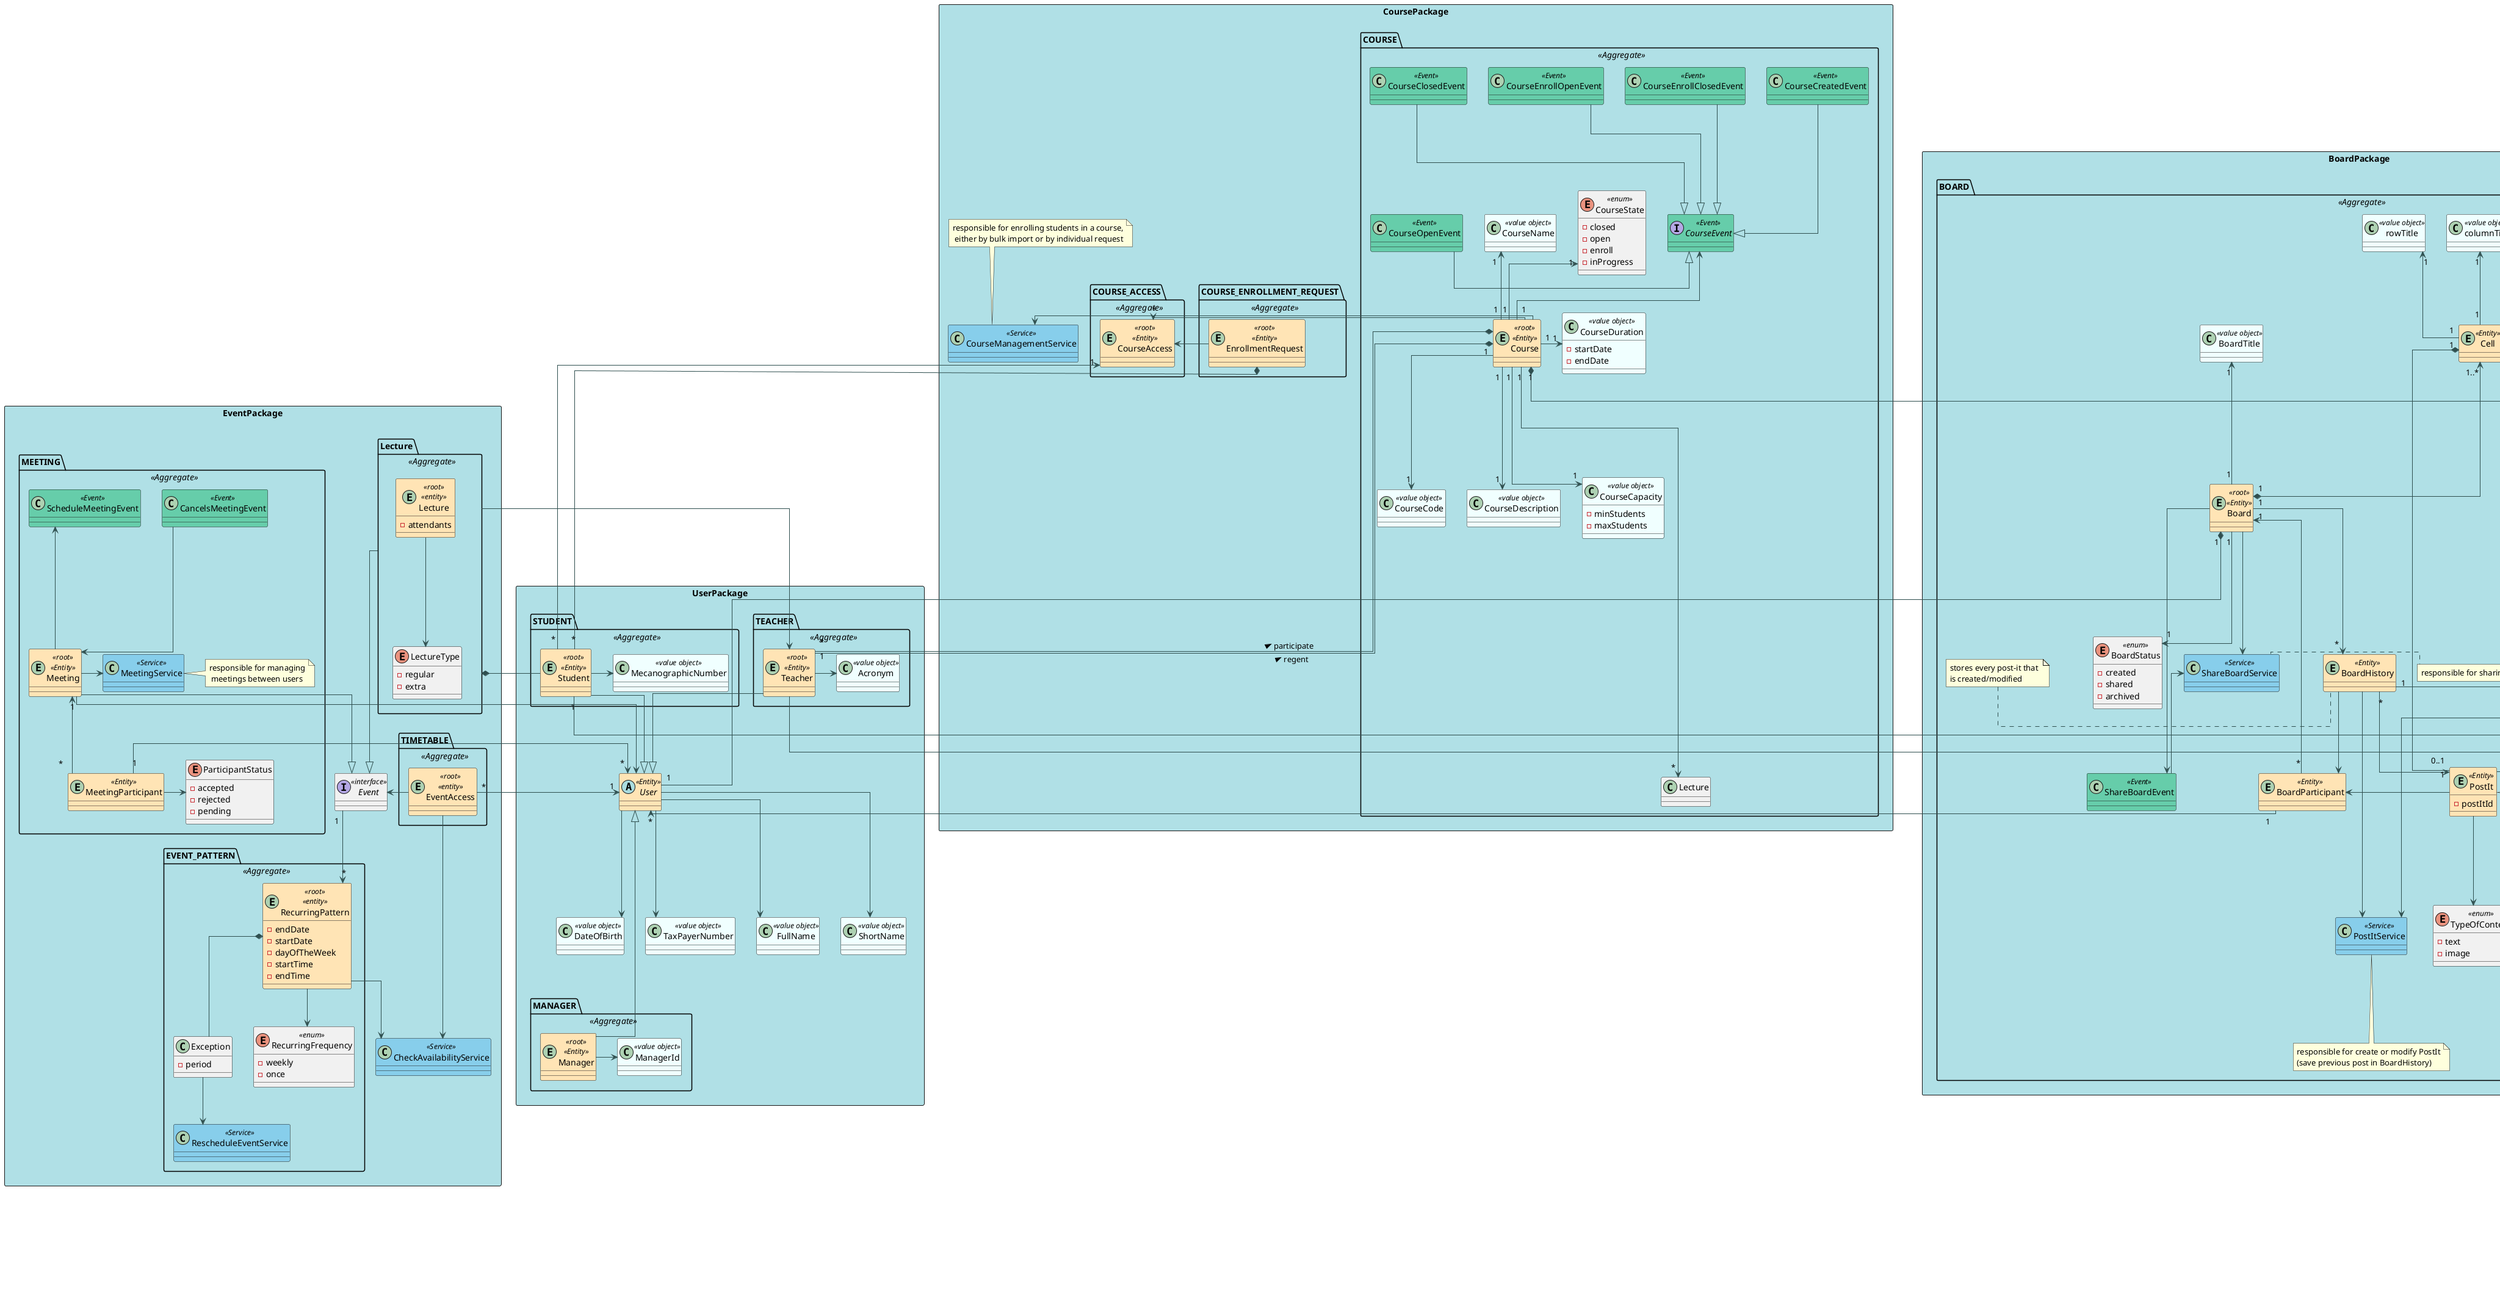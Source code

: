 @startuml

skinparam linetype ortho
skinparam Shadowing False

skinparam class {
    BackgroundColor<<Entity>> Moccasin
    BackgroundColor<<value object>> Azure
    BackgroundColor<<Event>> MediumAquaMarine
    BackgroundColor<<Service>> SkyBlue
    ArrowColor DarkSlateGrey
}

skinparam package {
    BackgroundColor PowderBlue
    packageLayout grid
    packageColumn 2
}


package UserPackage <<rectangle>>{
    abstract User <<Entity>>

    class DateOfBirth <<value object>>
    class TaxPayerNumber <<value object>>
    class FullName <<value object>>
    class ShortName <<value object>>

    User  -->  FullName
    User  -->  ShortName
    User  -->  DateOfBirth
    User  -->  TaxPayerNumber

    package TEACHER <<Aggregate>> {
        entity Teacher <<root>> <<Entity>>
        class Acronym <<value object>>

        Teacher  ->  Acronym
    }


    package MANAGER <<Aggregate>> {
        entity Manager <<root>> <<Entity>>
        class ManagerId <<value object>>

        Manager  ->  ManagerId
    }


    package STUDENT <<Aggregate>> {
        entity Student <<root>> <<Entity>>
        class MecanographicNumber <<value object>>

        Student  ->  MecanographicNumber
    }

    Manager  -up--|>  User
    Teacher  --|>  User
    Student  --|>  User
}

package CoursePackage <<Rectangle>> {
    package COURSE <<Aggregate>> {
        entity Course <<root>> <<Entity>>

        class CourseCode <<value object>>

        class CourseName <<value object>>

        class CourseDescription <<value object>>

        class CourseDuration <<value object>>{
            - startDate
            - endDate
        }

        enum CourseState <<enum>>{
            - closed
            - open
            - enroll
            - inProgress
        }

        class CourseCapacity <<value object>> {
            -minStudents
            -maxStudents
        }

        interface CourseEvent <<Event>>

        class CourseClosedEvent <<Event>>
        class CourseOpenEvent <<Event>>
        class CourseEnrollOpenEvent <<Event>>
        class CourseEnrollClosedEvent <<Event>>
        class CourseCreatedEvent <<Event>>

        Course "1" -down-> "1" CourseCode
        Course "1" -up-> "1" CourseName
        Course "1" -up-> "1" CourseState
        Course "1" -down-> "1" CourseDescription
        Course "1" -down-> "1" CourseCapacity
        Course -up-> CourseEvent
        Course "1" ----> "*" Lecture
        Course "1" -> "1" CourseDuration

        CourseEvent <|-up-- CourseClosedEvent
        CourseEvent <|-left-- CourseOpenEvent
        CourseEvent <|-up-- CourseEnrollOpenEvent
        CourseEvent <|-up-- CourseEnrollClosedEvent
        CourseEvent <|-up-- CourseCreatedEvent
        
    }

    package COURSE_ACCESS <<Aggregate>>{
        entity CourseAccess <<root>> <<Entity>>
        Course "1" -> "*" CourseAccess
        Student "*" -> "1" CourseAccess
    }

    package COURSE_ENROLLMENT_REQUEST <<Aggregate>>{
        entity EnrollmentRequest <<root>> <<Entity>>

        EnrollmentRequest  *-- "*" Student
        EnrollmentRequest -> CourseAccess
    }

    Teacher "*" -up--* Course : participate >
    Teacher "1" -up--* Course : regent >

    class CourseManagementService <<Service>>
    Course -> CourseManagementService
    note top: responsible for enrolling students in a course,\n either by bulk import or by individual request

}

package ExamPackage <<Rectangle>> {

    interface Exam <<interface>>{
        - examSections()
        - feedbackType()
        - gradingType()
    }

    package REGULAR_EXAM <<Aggregate>> {
        entity RegularExam <<root>> <<Entity>>

        class ExamDate <<value object>> {
            -openDate
            -closeDate
        }

        class ClosingEvent <<Event>>

        class ExamTitle <<value object>>
        class HeaderDescription <<value object>>
        class ExamHeader <<value object>>

        enum FeedbackType <<value object>> {
            - none
            - onSubmission
            - afterClosing
        }

        enum GradeType <<value object>> {
            - none
            - onSubmission
            - afterClosing
        }

    }

    class ExamSection <<value object>>{
        - description
    }

    package FORMATIVE_EXAM <<Aggregate>> {
        entity FormativeExam <<root>> <<entity>>
        note right: feedback and grading are always on submission
    }

    package FORMATIVE_EXAM_SPECIFICATION <<Aggregate>> {
        entity FormativeExamSpecification <<root>> <<entity>>

        class FormativeExamTitle <<value object>>
        class FormativeExamDescription <<value object>>
        class FormativeExamSection <<value object>>{
            - description
        }
    }

    package EXAM_QUESTION <<Aggregate>> {
        entity Question <<root>> <<entity>> {
            -description
            -solution
        }

        class QuestionFeedback <<value object>>

        enum QuestionType <<enum>> {
            - matching
            - multipleChoices
            - shortAnswer
            - numerical
            - selectMissingWord
            - true/False
        }

        QuestionType "1..*" ---> "1" FormativeExamSection
    }

    package EXAM_RESULT <<Aggregate>> {
        entity ExamResult <<root>> <<Entity>>

        class ExamGrade <<value object>>
        class ExamFeedback <<value object>>
    }

    class SubmissionEvent <<Event>>
    class ExamGradingService <<Service>>

    FormativeExamSpecification "1" --down-> "0..1" FormativeExamDescription
    FormativeExamSpecification "1" --> "1" FormativeExamTitle
    FormativeExamSpecification "1" -up-> "*" FormativeExamSection
    FormativeExamSpecification "1" -up---> "0..*" FormativeExam

    ExamHeader "1" -right--> "0..1" HeaderDescription
    ExamHeader "1" -down-> "1" FeedbackType
    ExamHeader "1" -down-> "1" GradeType


    RegularExam "1" -up-> "1" ExamTitle
    RegularExam "1" -down--> "1" ExamHeader
    RegularExam "1" -up-> "1..*" ExamSection
    FormativeExam "1" --> "1..*" ExamSection

    ExamSection "1" -up--> "1..*" Question

    Question "1" -up> "1" QuestionType
    Question "1" -> "0..*" QuestionFeedback

    RegularExam "1" -> "1" ExamDate

    /' curso liga se a exame '/

    ClosingEvent <-up-- RegularExam
    SubmissionEvent -> ExamGradingService
    Exam --> SubmissionEvent

    ExamGradingService "1" ---up--> "1" ExamResult

    ExamResult "1" -up-> "1" ExamGrade
    ExamResult "1" -> "1" ExamFeedback

    Course "1" *-- "0..*" Exam

    ClosingEvent -> ExamGradingService
    note bottom: responsible for auto-correcting\nand grading the exam

    Student "1" -right-> "0..1" ExamResult
    Teacher -->  RegularExam

    RegularExam -|> Exam
    FormativeExam -|> Exam
}

package BoardPackage <<Rectangle>> {
    package BOARD <<Aggregate>> {

        entity Board <<root>> <<Entity>>
        class BoardTitle <<value object>>

        enum BoardStatus <<enum>>{
            - created
            - shared
            - archived
        }

        entity Cell <<Entity>>{
        }

        class rowTitle <<value object>>
        class columnTitle <<value object>>
        class header <<value object>>

        entity BoardHistory <<Entity>>
        note left : stores every post-it that \nis created/modified

        class TimeStamp <<value object>>

        entity PostIt <<Entity>> {
            - postItId
        }
        note right: Image or text

        enum TypeOfContent <<enum>>{
            - text
            - image
        }
        PostIt --> TypeOfContent

        entity  BoardParticipant <<Entity>>

        class ShareBoardEvent <<Event>>

        class CommitPostItEvent <<Event>>
        note bottom : event triggered when\npost-it is created or modified

        class ShareBoardService <<Service>>
        Board --> ShareBoardService
        note right :responsible for sharing boards

        class PostItService <<Service>>
        BoardHistory ---> PostItService
        note bottom : responsible for create or modify PostIt\n(save previous post in BoardHistory)


    }

    Board "1" --> "1" BoardStatus
    Board "1" --up> "1" BoardTitle
    Board "1" --> "*" BoardHistory
    Board "1" *-up-> "1..*" Cell
    Board "1" *-up- "1" User

    Cell "1" -up-> "1" header
        Cell "1" -up-> "1" rowTitle
        Cell "1" -up-> "1" columnTitle
        Cell "1"  *-- "0..1" PostIt

        ShareBoardEvent <- Board
        ShareBoardEvent -up-> ShareBoardService

        BoardParticipant "*" --up> "1" Board
        BoardParticipant "1" -> "*"  User
        PostIt -> BoardParticipant


        CommitPostItEvent <- PostIt
        CommitPostItEvent ---> PostItService

        BoardHistory "1" -> "1" TimeStamp
        BoardHistory "*"--> "1" PostIt

        BoardHistory --> BoardParticipant

}

package EventPackage <<Rectangle>> {

    interface Event <<interface>>

    package TIMETABLE <<Aggregate>> {

        entity EventAccess <<root>> <<entity>>{
        }

        EventAccess "*" -> "1" User

    }

    package EVENT_PATTERN <<Aggregate>> {
        class Exception{
            -period
        }

        class RescheduleEventService <<Service>>
        Exception --> RescheduleEventService

        entity RecurringPattern <<root>> <<entity>>{
            -endDate
            -startDate
            -dayOfTheWeek
            -startTime
            -endTime
        }
        class RescheduleEventService <<Service>>

        enum RecurringFrequency <<enum>>{
            - weekly
            - once
        }

        RecurringPattern --> RecurringFrequency
    }

    class CheckAvailabilityService<<Service>>

    package Lecture <<Aggregate>>{
        entity Lecture <<root>> <<entity>> {
            -attendants
        }
        enum LectureType {
            -regular
            -extra
        }
        Lecture --> LectureType
    }


    package MEETING <<Aggregate>> {

        entity Meeting <<root>> <<Entity>>

        class ScheduleMeetingEvent <<Event>>

        class CancelsMeetingEvent <<Event>>

        class MeetingService <<Service>>
        note right: responsible for managing\n meetings between users

        entity MeetingParticipant <<Entity>>

        enum ParticipantStatus {
            - accepted
            - rejected
            - pending
        }

        Meeting -> MeetingService
        Meeting  -up->  ScheduleMeetingEvent
        Meeting <-up- CancelsMeetingEvent

        MeetingParticipant "1" -> "*" User
        MeetingParticipant  ->  ParticipantStatus
        MeetingParticipant "*" --up> "1" Meeting

    }

    EventAccess --> CheckAvailabilityService
    EventAccess ->  Event

    Lecture *-- Student

    RecurringPattern --> CheckAvailabilityService
    RecurringPattern *-- Exception

    Event "1" -down-> "*" RecurringPattern

    Lecture --> Teacher
    Lecture -down--|> Event

    Meeting -> User
    Meeting -down-|> Event
}

@enduml
